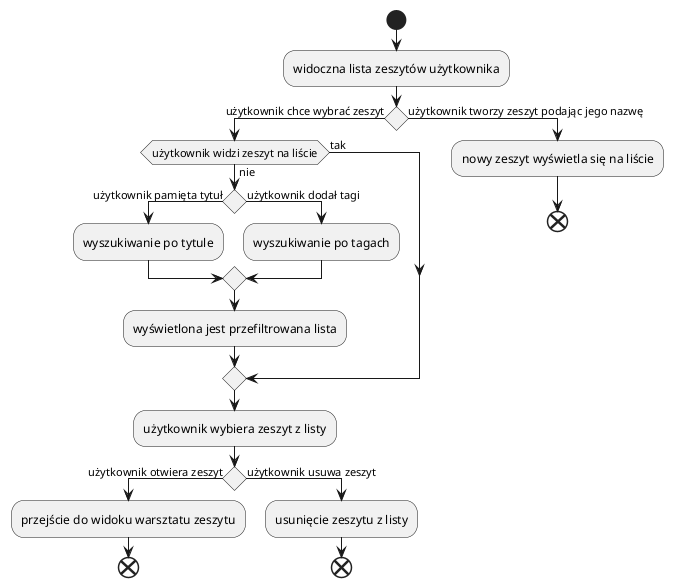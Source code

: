 @startuml
start
:widoczna lista zeszytów użytkownika;
if () then (użytkownik chce wybrać zeszyt)
	if(użytkownik widzi zeszyt na liście) then (nie)
		if() then (użytkownik pamięta tytuł)
			:wyszukiwanie po tytule;
		else (użytkownik dodał tagi)
			:wyszukiwanie po tagach;
		endif
		:wyświetlona jest przefiltrowana lista;
		else (tak)
	endif
	:użytkownik wybiera zeszyt z listy;
	if() then (użytkownik otwiera zeszyt)
		:przejście do widoku warsztatu zeszytu;
		end
	else (użytkownik usuwa zeszyt)
		:usunięcie zeszytu z listy;
		end
	endif
else (użytkownik tworzy zeszyt podając jego nazwę)
	:nowy zeszyt wyświetla się na liście;
	end
endif
@enduml